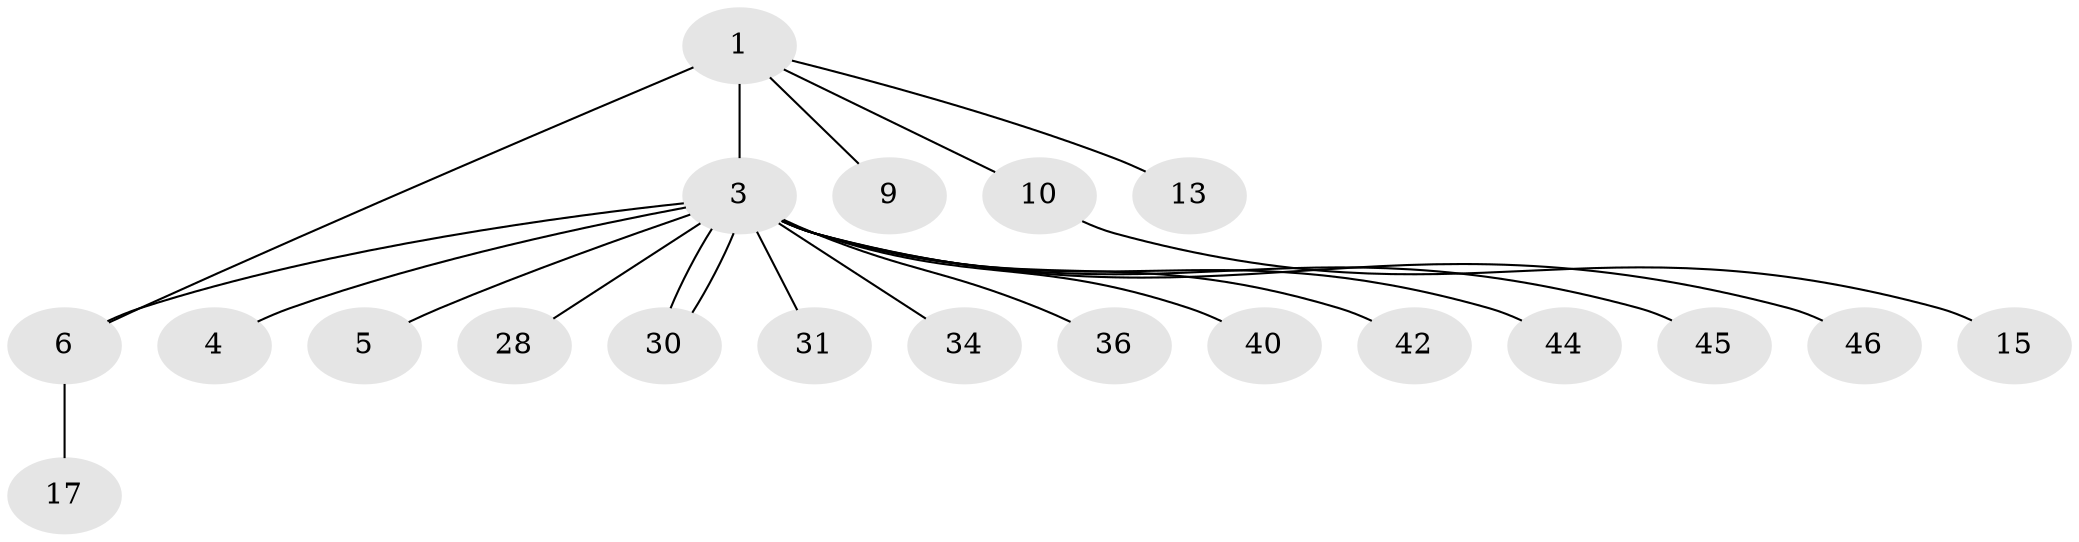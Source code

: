 // original degree distribution, {10: 0.0196078431372549, 5: 0.0392156862745098, 17: 0.0196078431372549, 4: 0.058823529411764705, 1: 0.5490196078431373, 8: 0.0196078431372549, 2: 0.19607843137254902, 3: 0.09803921568627451}
// Generated by graph-tools (version 1.1) at 2025/17/03/04/25 18:17:59]
// undirected, 20 vertices, 21 edges
graph export_dot {
graph [start="1"]
  node [color=gray90,style=filled];
  1 [super="+12+2+50+32+16"];
  3 [super="+25+18+7"];
  4 [super="+29+8"];
  5;
  6 [super="+48+51+19+23+11+26"];
  9 [super="+39"];
  10 [super="+47"];
  13;
  15;
  17;
  28;
  30;
  31;
  34 [super="+37"];
  36;
  40;
  42;
  44;
  45;
  46;
  1 -- 3 [weight=4];
  1 -- 6 [weight=2];
  1 -- 10;
  1 -- 13 [weight=2];
  1 -- 9;
  3 -- 4 [weight=2];
  3 -- 5;
  3 -- 30;
  3 -- 30;
  3 -- 31;
  3 -- 34;
  3 -- 36;
  3 -- 40;
  3 -- 42;
  3 -- 44;
  3 -- 45;
  3 -- 46;
  3 -- 28;
  3 -- 6;
  6 -- 17;
  10 -- 15;
}
